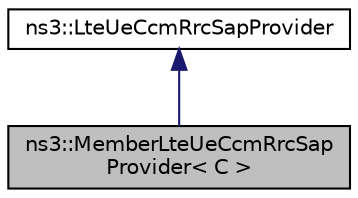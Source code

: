 digraph "ns3::MemberLteUeCcmRrcSapProvider&lt; C &gt;"
{
 // LATEX_PDF_SIZE
  edge [fontname="Helvetica",fontsize="10",labelfontname="Helvetica",labelfontsize="10"];
  node [fontname="Helvetica",fontsize="10",shape=record];
  Node1 [label="ns3::MemberLteUeCcmRrcSap\lProvider\< C \>",height=0.2,width=0.4,color="black", fillcolor="grey75", style="filled", fontcolor="black",tooltip="MemberLteUeCcmRrcSapProvider class."];
  Node2 -> Node1 [dir="back",color="midnightblue",fontsize="10",style="solid",fontname="Helvetica"];
  Node2 [label="ns3::LteUeCcmRrcSapProvider",height=0.2,width=0.4,color="black", fillcolor="white", style="filled",URL="$classns3_1_1_lte_ue_ccm_rrc_sap_provider.html",tooltip="Service Access Point (SAP) offered by the UE component carrier manager to the UE RRC."];
}
